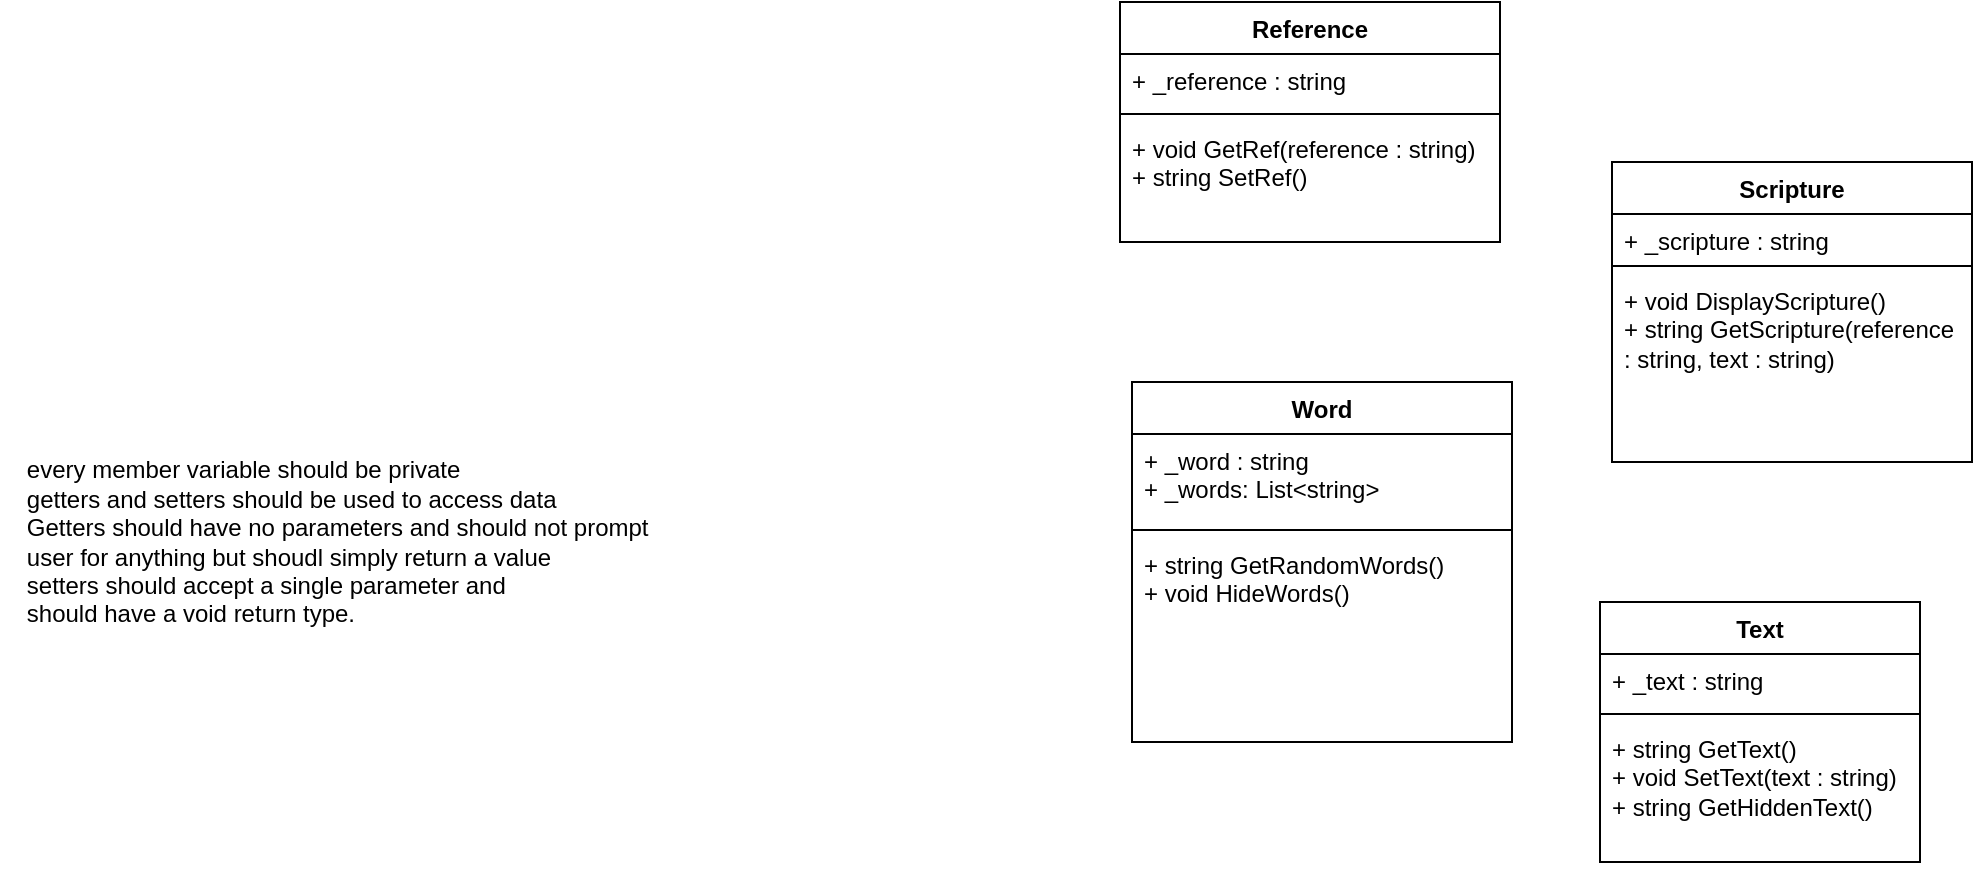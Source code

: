 <mxfile version="21.3.2" type="github">
  <diagram id="C5RBs43oDa-KdzZeNtuy" name="Page-1">
    <mxGraphModel dx="2261" dy="699" grid="1" gridSize="10" guides="1" tooltips="1" connect="1" arrows="1" fold="1" page="1" pageScale="1" pageWidth="827" pageHeight="1169" math="0" shadow="0">
      <root>
        <mxCell id="WIyWlLk6GJQsqaUBKTNV-0" />
        <mxCell id="WIyWlLk6GJQsqaUBKTNV-1" parent="WIyWlLk6GJQsqaUBKTNV-0" />
        <mxCell id="IguEvuTKmepFIFM6E3DM-0" value="Scripture" style="swimlane;fontStyle=1;align=center;verticalAlign=top;childLayout=stackLayout;horizontal=1;startSize=26;horizontalStack=0;resizeParent=1;resizeParentMax=0;resizeLast=0;collapsible=1;marginBottom=0;whiteSpace=wrap;html=1;" vertex="1" parent="WIyWlLk6GJQsqaUBKTNV-1">
          <mxGeometry x="606" y="130" width="180" height="150" as="geometry" />
        </mxCell>
        <mxCell id="IguEvuTKmepFIFM6E3DM-1" value="+ _scripture : string" style="text;strokeColor=none;fillColor=none;align=left;verticalAlign=top;spacingLeft=4;spacingRight=4;overflow=hidden;rotatable=0;points=[[0,0.5],[1,0.5]];portConstraint=eastwest;whiteSpace=wrap;html=1;" vertex="1" parent="IguEvuTKmepFIFM6E3DM-0">
          <mxGeometry y="26" width="180" height="22" as="geometry" />
        </mxCell>
        <mxCell id="IguEvuTKmepFIFM6E3DM-2" value="" style="line;strokeWidth=1;fillColor=none;align=left;verticalAlign=middle;spacingTop=-1;spacingLeft=3;spacingRight=3;rotatable=0;labelPosition=right;points=[];portConstraint=eastwest;strokeColor=inherit;" vertex="1" parent="IguEvuTKmepFIFM6E3DM-0">
          <mxGeometry y="48" width="180" height="8" as="geometry" />
        </mxCell>
        <mxCell id="IguEvuTKmepFIFM6E3DM-3" value="+ void DisplayScripture()&lt;br&gt;+ string GetScripture(reference : string, text : string)" style="text;strokeColor=none;fillColor=none;align=left;verticalAlign=top;spacingLeft=4;spacingRight=4;overflow=hidden;rotatable=0;points=[[0,0.5],[1,0.5]];portConstraint=eastwest;whiteSpace=wrap;html=1;" vertex="1" parent="IguEvuTKmepFIFM6E3DM-0">
          <mxGeometry y="56" width="180" height="94" as="geometry" />
        </mxCell>
        <mxCell id="IguEvuTKmepFIFM6E3DM-4" value="Reference" style="swimlane;fontStyle=1;align=center;verticalAlign=top;childLayout=stackLayout;horizontal=1;startSize=26;horizontalStack=0;resizeParent=1;resizeParentMax=0;resizeLast=0;collapsible=1;marginBottom=0;whiteSpace=wrap;html=1;" vertex="1" parent="WIyWlLk6GJQsqaUBKTNV-1">
          <mxGeometry x="360" y="50" width="190" height="120" as="geometry" />
        </mxCell>
        <mxCell id="IguEvuTKmepFIFM6E3DM-5" value="+ _reference : string" style="text;strokeColor=none;fillColor=none;align=left;verticalAlign=top;spacingLeft=4;spacingRight=4;overflow=hidden;rotatable=0;points=[[0,0.5],[1,0.5]];portConstraint=eastwest;whiteSpace=wrap;html=1;" vertex="1" parent="IguEvuTKmepFIFM6E3DM-4">
          <mxGeometry y="26" width="190" height="26" as="geometry" />
        </mxCell>
        <mxCell id="IguEvuTKmepFIFM6E3DM-6" value="" style="line;strokeWidth=1;fillColor=none;align=left;verticalAlign=middle;spacingTop=-1;spacingLeft=3;spacingRight=3;rotatable=0;labelPosition=right;points=[];portConstraint=eastwest;strokeColor=inherit;" vertex="1" parent="IguEvuTKmepFIFM6E3DM-4">
          <mxGeometry y="52" width="190" height="8" as="geometry" />
        </mxCell>
        <mxCell id="IguEvuTKmepFIFM6E3DM-7" value="+ void GetRef(reference : string)&lt;br&gt;+ string SetRef()" style="text;strokeColor=none;fillColor=none;align=left;verticalAlign=top;spacingLeft=4;spacingRight=4;overflow=hidden;rotatable=0;points=[[0,0.5],[1,0.5]];portConstraint=eastwest;whiteSpace=wrap;html=1;" vertex="1" parent="IguEvuTKmepFIFM6E3DM-4">
          <mxGeometry y="60" width="190" height="60" as="geometry" />
        </mxCell>
        <mxCell id="IguEvuTKmepFIFM6E3DM-8" value="Word" style="swimlane;fontStyle=1;align=center;verticalAlign=top;childLayout=stackLayout;horizontal=1;startSize=26;horizontalStack=0;resizeParent=1;resizeParentMax=0;resizeLast=0;collapsible=1;marginBottom=0;whiteSpace=wrap;html=1;" vertex="1" parent="WIyWlLk6GJQsqaUBKTNV-1">
          <mxGeometry x="366" y="240" width="190" height="180" as="geometry" />
        </mxCell>
        <mxCell id="IguEvuTKmepFIFM6E3DM-9" value="+ _word : string&lt;br&gt;+ _words: List&amp;lt;string&amp;gt;" style="text;strokeColor=none;fillColor=none;align=left;verticalAlign=top;spacingLeft=4;spacingRight=4;overflow=hidden;rotatable=0;points=[[0,0.5],[1,0.5]];portConstraint=eastwest;whiteSpace=wrap;html=1;" vertex="1" parent="IguEvuTKmepFIFM6E3DM-8">
          <mxGeometry y="26" width="190" height="44" as="geometry" />
        </mxCell>
        <mxCell id="IguEvuTKmepFIFM6E3DM-10" value="" style="line;strokeWidth=1;fillColor=none;align=left;verticalAlign=middle;spacingTop=-1;spacingLeft=3;spacingRight=3;rotatable=0;labelPosition=right;points=[];portConstraint=eastwest;strokeColor=inherit;" vertex="1" parent="IguEvuTKmepFIFM6E3DM-8">
          <mxGeometry y="70" width="190" height="8" as="geometry" />
        </mxCell>
        <mxCell id="IguEvuTKmepFIFM6E3DM-11" value="+ string GetRandomWords()&lt;br&gt;+ void HideWords()" style="text;strokeColor=none;fillColor=none;align=left;verticalAlign=top;spacingLeft=4;spacingRight=4;overflow=hidden;rotatable=0;points=[[0,0.5],[1,0.5]];portConstraint=eastwest;whiteSpace=wrap;html=1;" vertex="1" parent="IguEvuTKmepFIFM6E3DM-8">
          <mxGeometry y="78" width="190" height="102" as="geometry" />
        </mxCell>
        <mxCell id="IguEvuTKmepFIFM6E3DM-12" value="&lt;div style=&quot;text-align: left;&quot;&gt;&lt;span style=&quot;background-color: initial;&quot;&gt;every member variable should be private&lt;/span&gt;&lt;/div&gt;&lt;div style=&quot;text-align: left;&quot;&gt;&lt;span style=&quot;background-color: initial;&quot;&gt;getters and setters should be used to access data&lt;/span&gt;&lt;/div&gt;&lt;div style=&quot;text-align: left;&quot;&gt;&lt;span style=&quot;background-color: initial;&quot;&gt;Getters should have no parameters and should not prompt&amp;nbsp;&lt;/span&gt;&lt;/div&gt;&lt;div style=&quot;text-align: left;&quot;&gt;&lt;span style=&quot;background-color: initial;&quot;&gt;user for anything but shoudl simply return a value&lt;/span&gt;&lt;/div&gt;&lt;div style=&quot;text-align: left;&quot;&gt;&lt;span style=&quot;background-color: initial;&quot;&gt;setters should accept a single parameter and&lt;/span&gt;&lt;/div&gt;&lt;div style=&quot;text-align: left;&quot;&gt;&lt;span style=&quot;background-color: initial;&quot;&gt;should have a void return type.&lt;/span&gt;&lt;/div&gt;" style="text;html=1;align=center;verticalAlign=middle;resizable=0;points=[];autosize=1;strokeColor=none;fillColor=none;" vertex="1" parent="WIyWlLk6GJQsqaUBKTNV-1">
          <mxGeometry x="-200" y="270" width="340" height="100" as="geometry" />
        </mxCell>
        <mxCell id="IguEvuTKmepFIFM6E3DM-13" value="Text" style="swimlane;fontStyle=1;align=center;verticalAlign=top;childLayout=stackLayout;horizontal=1;startSize=26;horizontalStack=0;resizeParent=1;resizeParentMax=0;resizeLast=0;collapsible=1;marginBottom=0;whiteSpace=wrap;html=1;" vertex="1" parent="WIyWlLk6GJQsqaUBKTNV-1">
          <mxGeometry x="600" y="350" width="160" height="130" as="geometry" />
        </mxCell>
        <mxCell id="IguEvuTKmepFIFM6E3DM-14" value="+ _text : string" style="text;strokeColor=none;fillColor=none;align=left;verticalAlign=top;spacingLeft=4;spacingRight=4;overflow=hidden;rotatable=0;points=[[0,0.5],[1,0.5]];portConstraint=eastwest;whiteSpace=wrap;html=1;" vertex="1" parent="IguEvuTKmepFIFM6E3DM-13">
          <mxGeometry y="26" width="160" height="26" as="geometry" />
        </mxCell>
        <mxCell id="IguEvuTKmepFIFM6E3DM-15" value="" style="line;strokeWidth=1;fillColor=none;align=left;verticalAlign=middle;spacingTop=-1;spacingLeft=3;spacingRight=3;rotatable=0;labelPosition=right;points=[];portConstraint=eastwest;strokeColor=inherit;" vertex="1" parent="IguEvuTKmepFIFM6E3DM-13">
          <mxGeometry y="52" width="160" height="8" as="geometry" />
        </mxCell>
        <mxCell id="IguEvuTKmepFIFM6E3DM-16" value="+ string GetText()&lt;br&gt;+ void SetText(text : string)&lt;br&gt;+ string GetHiddenText()" style="text;strokeColor=none;fillColor=none;align=left;verticalAlign=top;spacingLeft=4;spacingRight=4;overflow=hidden;rotatable=0;points=[[0,0.5],[1,0.5]];portConstraint=eastwest;whiteSpace=wrap;html=1;" vertex="1" parent="IguEvuTKmepFIFM6E3DM-13">
          <mxGeometry y="60" width="160" height="70" as="geometry" />
        </mxCell>
      </root>
    </mxGraphModel>
  </diagram>
</mxfile>
